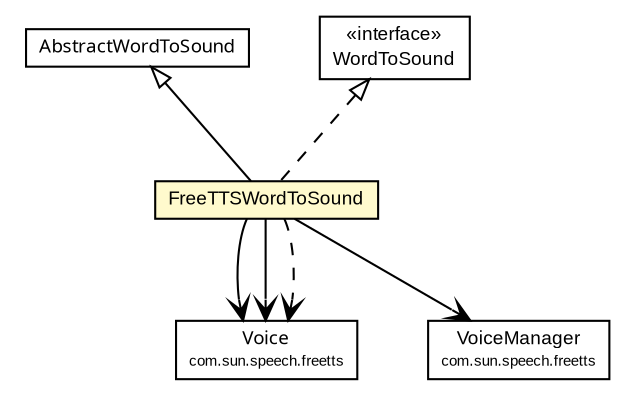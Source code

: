 #!/usr/local/bin/dot
#
# Class diagram 
# Generated by UmlGraph version 4.6 (http://www.spinellis.gr/sw/umlgraph)
#

digraph G {
	edge [fontname="arial",fontsize=10,labelfontname="arial",labelfontsize=10];
	node [fontname="arial",fontsize=10,shape=plaintext];
	// com.octo.captcha.component.sound.wordtosound.FreeTTSWordToSound
	c84 [label=<<table border="0" cellborder="1" cellspacing="0" cellpadding="2" port="p" bgcolor="lemonChiffon" href="./FreeTTSWordToSound.html">
		<tr><td><table border="0" cellspacing="0" cellpadding="1">
			<tr><td> FreeTTSWordToSound </td></tr>
		</table></td></tr>
		</table>>, fontname="arial", fontcolor="black", fontsize=9.0];
	//com.octo.captcha.component.sound.wordtosound.FreeTTSWordToSound extends com.octo.captcha.component.sound.wordtosound.AbstractWordToSound
	c91:p -> c84:p [dir=back,arrowtail=empty];
	//com.octo.captcha.component.sound.wordtosound.FreeTTSWordToSound implements com.octo.captcha.component.sound.wordtosound.WordToSound
	c92:p -> c84:p [dir=back,arrowtail=empty,style=dashed];
	// com.octo.captcha.component.sound.wordtosound.FreeTTSWordToSound NAVASSOC com.sun.speech.freetts.Voice
	c84:p -> c111:p [taillabel="", label="", headlabel="", fontname="arial", fontcolor="black", fontsize=10.0, color="black", arrowhead=open];
	// com.octo.captcha.component.sound.wordtosound.FreeTTSWordToSound NAVASSOC com.sun.speech.freetts.Voice
	c84:p -> c111:p [taillabel="", label="", headlabel="", fontname="arial", fontcolor="black", fontsize=10.0, color="black", arrowhead=open];
	// com.octo.captcha.component.sound.wordtosound.FreeTTSWordToSound NAVASSOC com.sun.speech.freetts.VoiceManager
	c84:p -> c113:p [taillabel="", label="", headlabel="", fontname="arial", fontcolor="black", fontsize=10.0, color="black", arrowhead=open];
	// com.octo.captcha.component.sound.wordtosound.FreeTTSWordToSound DEPEND com.sun.speech.freetts.Voice
	c84:p -> c111:p [taillabel="", label="", headlabel="", fontname="arial", fontcolor="black", fontsize=10.0, color="black", arrowhead=open, style=dashed];
	// com.octo.captcha.component.sound.wordtosound.AbstractWordToSound
	c91 [label=<<table border="0" cellborder="1" cellspacing="0" cellpadding="2" port="p" href="http://java.sun.com/j2se/1.4.2/docs/api/com/octo/captcha/component/sound/wordtosound/AbstractWordToSound.html">
		<tr><td><table border="0" cellspacing="0" cellpadding="1">
			<tr><td><font face="ariali"> AbstractWordToSound </font></td></tr>
		</table></td></tr>
		</table>>, fontname="arial", fontcolor="black", fontsize=9.0];
	// com.sun.speech.freetts.VoiceManager
	c113 [label=<<table border="0" cellborder="1" cellspacing="0" cellpadding="2" port="p" href="http://java.sun.com/j2se/1.4.2/docs/api/com/sun/speech/freetts/VoiceManager.html">
		<tr><td><table border="0" cellspacing="0" cellpadding="1">
			<tr><td> VoiceManager </td></tr>
			<tr><td><font point-size="7.0"> com.sun.speech.freetts </font></td></tr>
		</table></td></tr>
		</table>>, fontname="arial", fontcolor="black", fontsize=9.0];
	// com.octo.captcha.component.sound.wordtosound.WordToSound
	c92 [label=<<table border="0" cellborder="1" cellspacing="0" cellpadding="2" port="p" href="http://java.sun.com/j2se/1.4.2/docs/api/com/octo/captcha/component/sound/wordtosound/WordToSound.html">
		<tr><td><table border="0" cellspacing="0" cellpadding="1">
			<tr><td> &laquo;interface&raquo; </td></tr>
			<tr><td> WordToSound </td></tr>
		</table></td></tr>
		</table>>, fontname="arial", fontcolor="black", fontsize=9.0];
	// com.sun.speech.freetts.Voice
	c111 [label=<<table border="0" cellborder="1" cellspacing="0" cellpadding="2" port="p" href="http://java.sun.com/j2se/1.4.2/docs/api/com/sun/speech/freetts/Voice.html">
		<tr><td><table border="0" cellspacing="0" cellpadding="1">
			<tr><td><font face="ariali"> Voice </font></td></tr>
			<tr><td><font point-size="7.0"> com.sun.speech.freetts </font></td></tr>
		</table></td></tr>
		</table>>, fontname="arial", fontcolor="black", fontsize=9.0];
}

